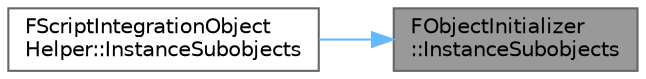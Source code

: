 digraph "FObjectInitializer::InstanceSubobjects"
{
 // INTERACTIVE_SVG=YES
 // LATEX_PDF_SIZE
  bgcolor="transparent";
  edge [fontname=Helvetica,fontsize=10,labelfontname=Helvetica,labelfontsize=10];
  node [fontname=Helvetica,fontsize=10,shape=box,height=0.2,width=0.4];
  rankdir="RL";
  Node1 [id="Node000001",label="FObjectInitializer\l::InstanceSubobjects",height=0.2,width=0.4,color="gray40", fillcolor="grey60", style="filled", fontcolor="black",tooltip="Create copies of the object's components from their templates."];
  Node1 -> Node2 [id="edge1_Node000001_Node000002",dir="back",color="steelblue1",style="solid",tooltip=" "];
  Node2 [id="Node000002",label="FScriptIntegrationObject\lHelper::InstanceSubobjects",height=0.2,width=0.4,color="grey40", fillcolor="white", style="filled",URL="$dc/ddb/classFScriptIntegrationObjectHelper.html#a608045eaaa482b300b3e5fed67b0fe72",tooltip="Create copies of the object's components from their templates."];
}

